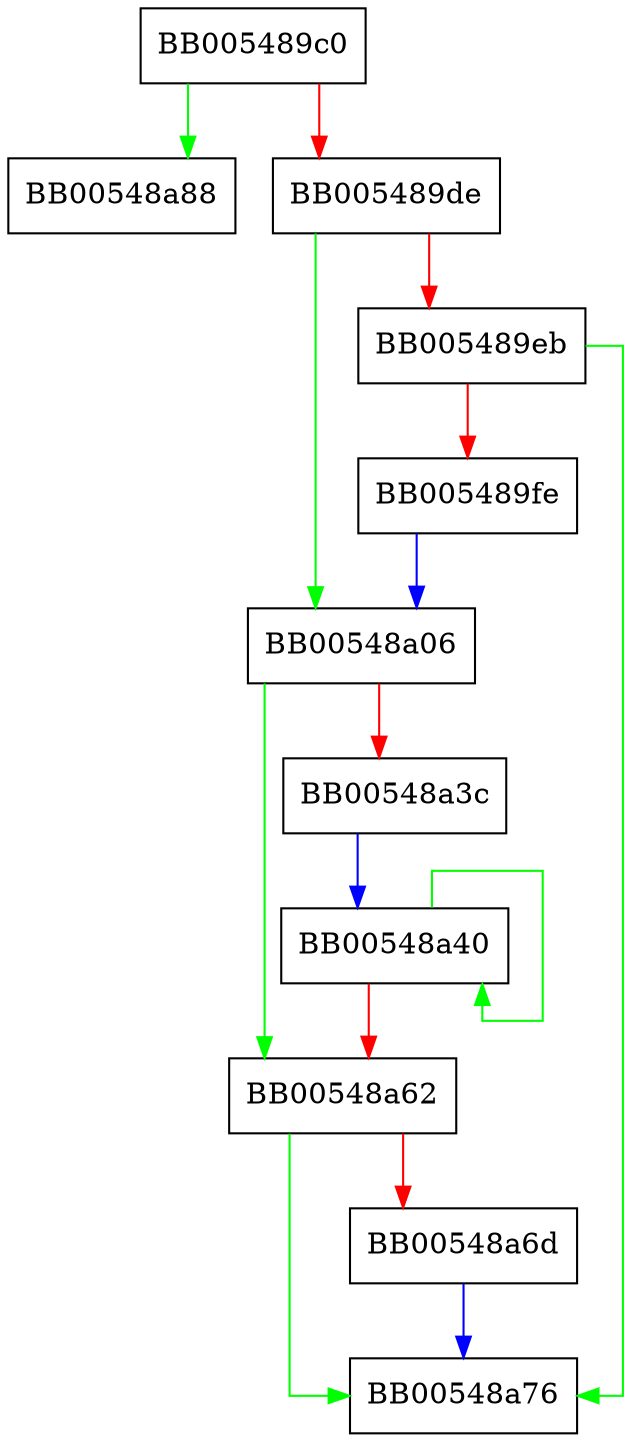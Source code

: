 digraph BN_rshift1 {
  node [shape="box"];
  graph [splines=ortho];
  BB005489c0 -> BB00548a88 [color="green"];
  BB005489c0 -> BB005489de [color="red"];
  BB005489de -> BB00548a06 [color="green"];
  BB005489de -> BB005489eb [color="red"];
  BB005489eb -> BB00548a76 [color="green"];
  BB005489eb -> BB005489fe [color="red"];
  BB005489fe -> BB00548a06 [color="blue"];
  BB00548a06 -> BB00548a62 [color="green"];
  BB00548a06 -> BB00548a3c [color="red"];
  BB00548a3c -> BB00548a40 [color="blue"];
  BB00548a40 -> BB00548a40 [color="green"];
  BB00548a40 -> BB00548a62 [color="red"];
  BB00548a62 -> BB00548a76 [color="green"];
  BB00548a62 -> BB00548a6d [color="red"];
  BB00548a6d -> BB00548a76 [color="blue"];
}